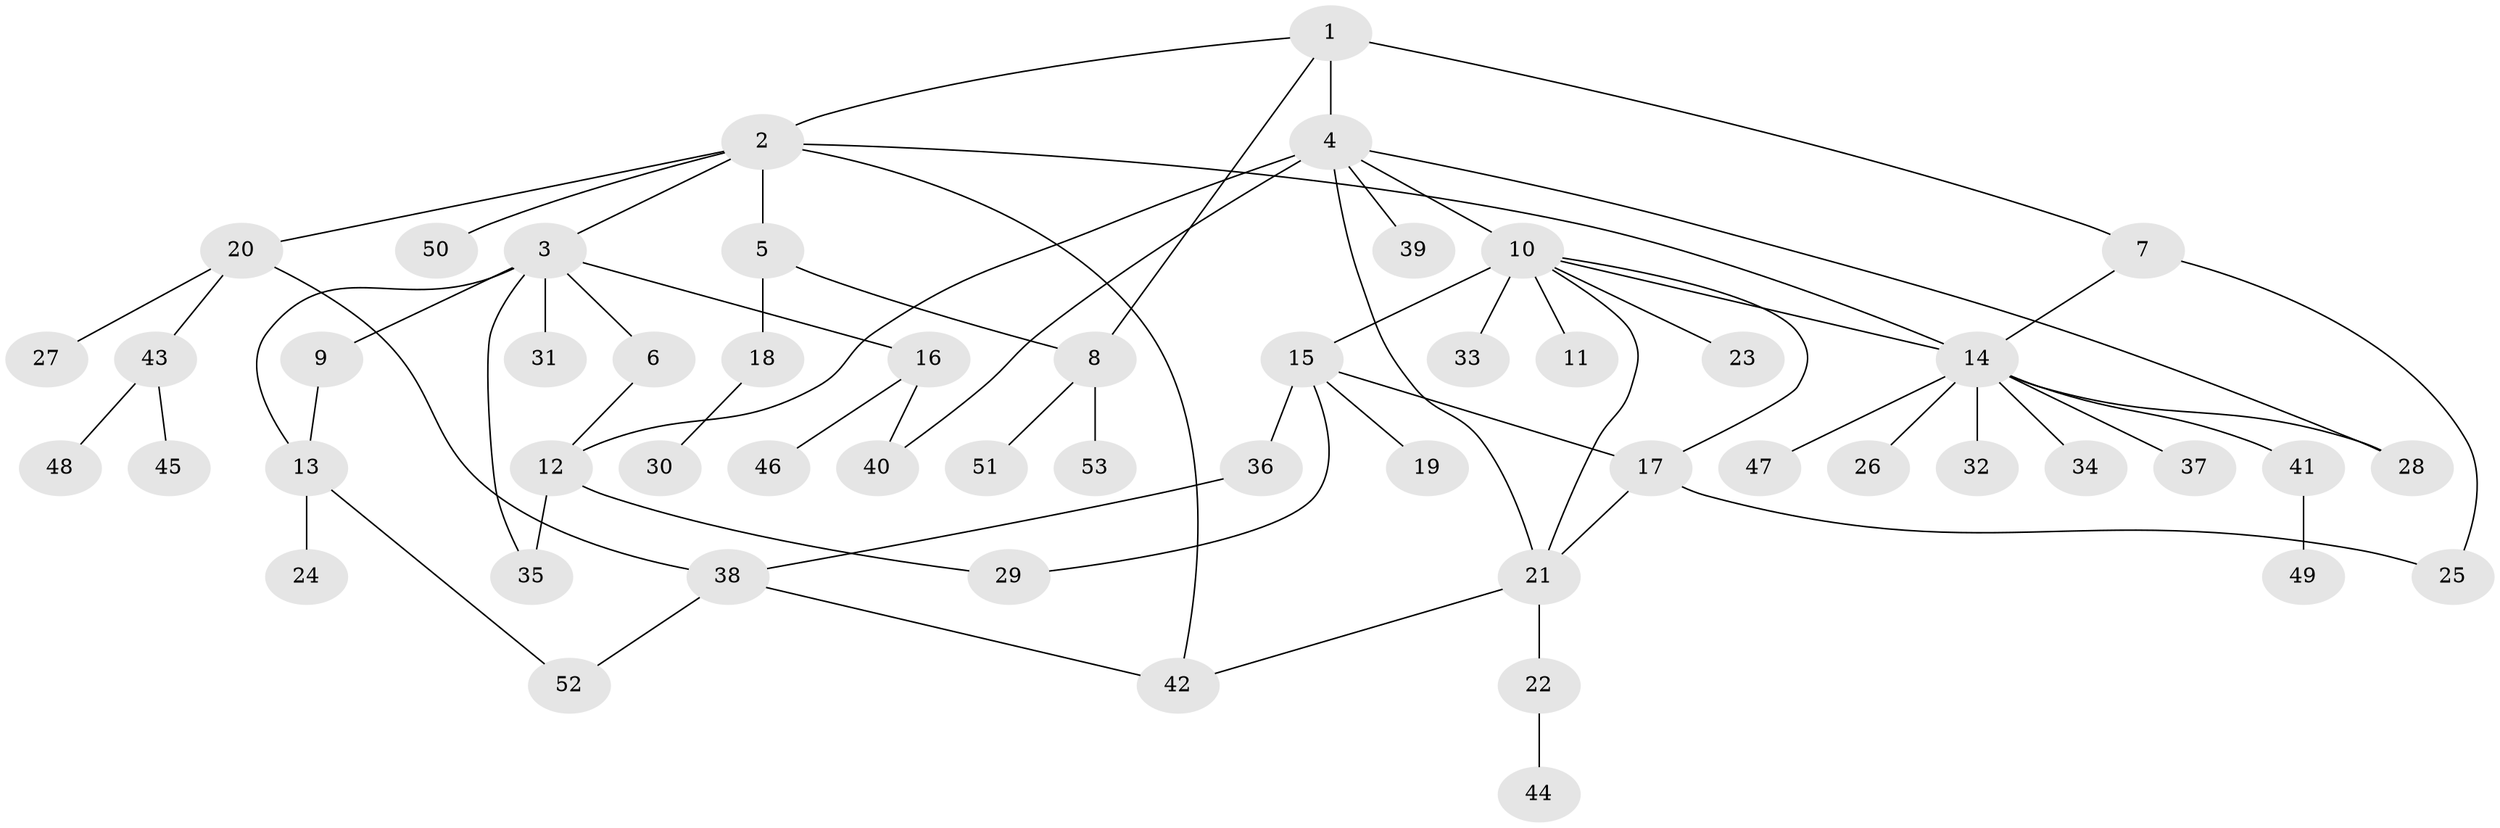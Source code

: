 // original degree distribution, {11: 0.02830188679245283, 9: 0.009433962264150943, 3: 0.10377358490566038, 1: 0.5094339622641509, 2: 0.22641509433962265, 5: 0.018867924528301886, 14: 0.009433962264150943, 4: 0.0660377358490566, 6: 0.018867924528301886, 7: 0.009433962264150943}
// Generated by graph-tools (version 1.1) at 2025/35/03/09/25 02:35:39]
// undirected, 53 vertices, 69 edges
graph export_dot {
graph [start="1"]
  node [color=gray90,style=filled];
  1;
  2;
  3;
  4;
  5;
  6;
  7;
  8;
  9;
  10;
  11;
  12;
  13;
  14;
  15;
  16;
  17;
  18;
  19;
  20;
  21;
  22;
  23;
  24;
  25;
  26;
  27;
  28;
  29;
  30;
  31;
  32;
  33;
  34;
  35;
  36;
  37;
  38;
  39;
  40;
  41;
  42;
  43;
  44;
  45;
  46;
  47;
  48;
  49;
  50;
  51;
  52;
  53;
  1 -- 2 [weight=1.0];
  1 -- 4 [weight=7.0];
  1 -- 7 [weight=1.0];
  1 -- 8 [weight=1.0];
  2 -- 3 [weight=1.0];
  2 -- 5 [weight=4.0];
  2 -- 14 [weight=1.0];
  2 -- 20 [weight=1.0];
  2 -- 42 [weight=1.0];
  2 -- 50 [weight=1.0];
  3 -- 6 [weight=1.0];
  3 -- 9 [weight=1.0];
  3 -- 13 [weight=2.0];
  3 -- 16 [weight=1.0];
  3 -- 31 [weight=1.0];
  3 -- 35 [weight=1.0];
  4 -- 10 [weight=1.0];
  4 -- 12 [weight=1.0];
  4 -- 21 [weight=1.0];
  4 -- 28 [weight=1.0];
  4 -- 39 [weight=1.0];
  4 -- 40 [weight=1.0];
  5 -- 8 [weight=1.0];
  5 -- 18 [weight=1.0];
  6 -- 12 [weight=1.0];
  7 -- 14 [weight=1.0];
  7 -- 25 [weight=1.0];
  8 -- 51 [weight=1.0];
  8 -- 53 [weight=1.0];
  9 -- 13 [weight=1.0];
  10 -- 11 [weight=1.0];
  10 -- 14 [weight=1.0];
  10 -- 15 [weight=1.0];
  10 -- 17 [weight=1.0];
  10 -- 21 [weight=1.0];
  10 -- 23 [weight=1.0];
  10 -- 33 [weight=6.0];
  12 -- 29 [weight=1.0];
  12 -- 35 [weight=1.0];
  13 -- 24 [weight=6.0];
  13 -- 52 [weight=1.0];
  14 -- 26 [weight=1.0];
  14 -- 28 [weight=1.0];
  14 -- 32 [weight=1.0];
  14 -- 34 [weight=1.0];
  14 -- 37 [weight=1.0];
  14 -- 41 [weight=1.0];
  14 -- 47 [weight=1.0];
  15 -- 17 [weight=1.0];
  15 -- 19 [weight=1.0];
  15 -- 29 [weight=1.0];
  15 -- 36 [weight=1.0];
  16 -- 40 [weight=1.0];
  16 -- 46 [weight=1.0];
  17 -- 21 [weight=1.0];
  17 -- 25 [weight=1.0];
  18 -- 30 [weight=1.0];
  20 -- 27 [weight=1.0];
  20 -- 38 [weight=1.0];
  20 -- 43 [weight=1.0];
  21 -- 22 [weight=1.0];
  21 -- 42 [weight=1.0];
  22 -- 44 [weight=1.0];
  36 -- 38 [weight=1.0];
  38 -- 42 [weight=1.0];
  38 -- 52 [weight=1.0];
  41 -- 49 [weight=1.0];
  43 -- 45 [weight=1.0];
  43 -- 48 [weight=1.0];
}
